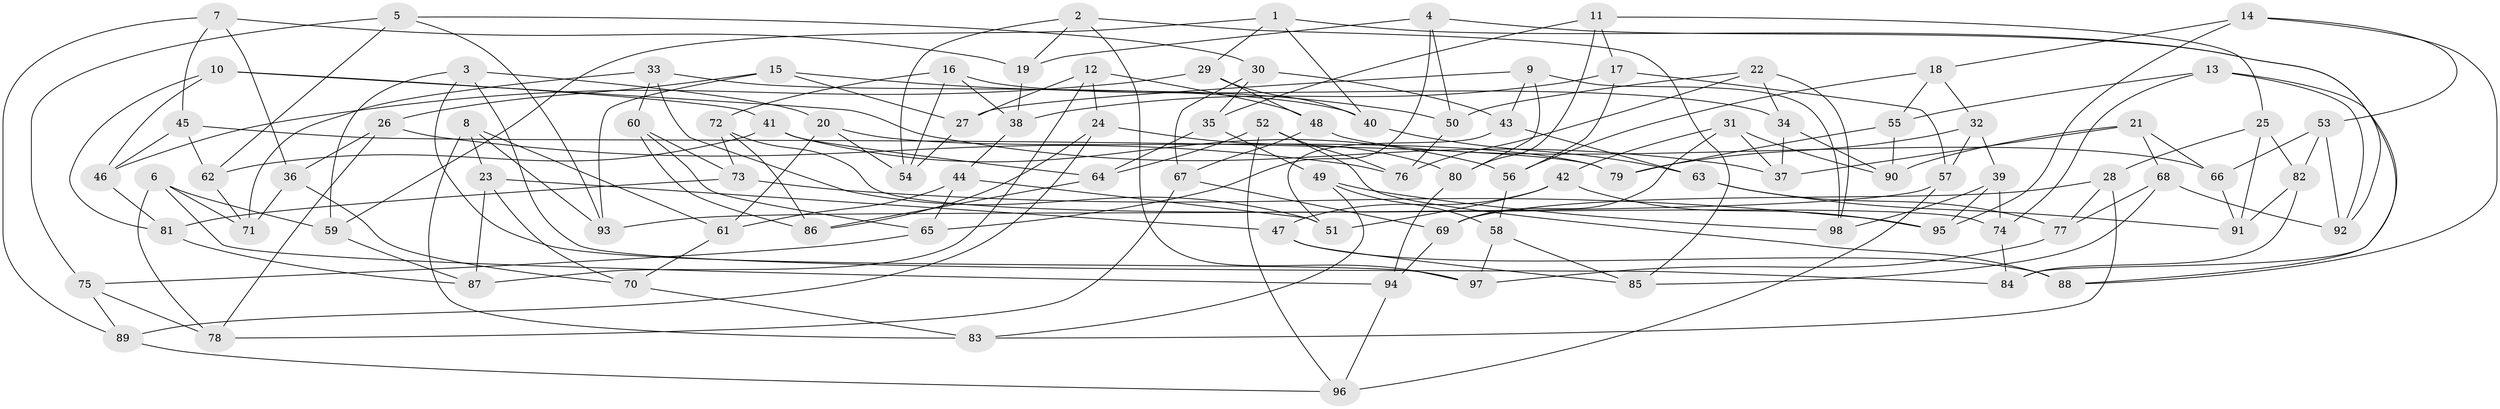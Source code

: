 // coarse degree distribution, {6: 0.5573770491803278, 5: 0.04918032786885246, 4: 0.3770491803278688, 3: 0.01639344262295082}
// Generated by graph-tools (version 1.1) at 2025/24/03/03/25 07:24:26]
// undirected, 98 vertices, 196 edges
graph export_dot {
graph [start="1"]
  node [color=gray90,style=filled];
  1;
  2;
  3;
  4;
  5;
  6;
  7;
  8;
  9;
  10;
  11;
  12;
  13;
  14;
  15;
  16;
  17;
  18;
  19;
  20;
  21;
  22;
  23;
  24;
  25;
  26;
  27;
  28;
  29;
  30;
  31;
  32;
  33;
  34;
  35;
  36;
  37;
  38;
  39;
  40;
  41;
  42;
  43;
  44;
  45;
  46;
  47;
  48;
  49;
  50;
  51;
  52;
  53;
  54;
  55;
  56;
  57;
  58;
  59;
  60;
  61;
  62;
  63;
  64;
  65;
  66;
  67;
  68;
  69;
  70;
  71;
  72;
  73;
  74;
  75;
  76;
  77;
  78;
  79;
  80;
  81;
  82;
  83;
  84;
  85;
  86;
  87;
  88;
  89;
  90;
  91;
  92;
  93;
  94;
  95;
  96;
  97;
  98;
  1 -- 84;
  1 -- 29;
  1 -- 40;
  1 -- 59;
  2 -- 97;
  2 -- 54;
  2 -- 85;
  2 -- 19;
  3 -- 97;
  3 -- 20;
  3 -- 59;
  3 -- 84;
  4 -- 92;
  4 -- 50;
  4 -- 19;
  4 -- 65;
  5 -- 75;
  5 -- 62;
  5 -- 93;
  5 -- 30;
  6 -- 78;
  6 -- 94;
  6 -- 71;
  6 -- 59;
  7 -- 36;
  7 -- 45;
  7 -- 19;
  7 -- 89;
  8 -- 23;
  8 -- 61;
  8 -- 93;
  8 -- 83;
  9 -- 43;
  9 -- 27;
  9 -- 80;
  9 -- 98;
  10 -- 81;
  10 -- 46;
  10 -- 37;
  10 -- 41;
  11 -- 17;
  11 -- 25;
  11 -- 35;
  11 -- 80;
  12 -- 48;
  12 -- 24;
  12 -- 27;
  12 -- 87;
  13 -- 92;
  13 -- 74;
  13 -- 88;
  13 -- 55;
  14 -- 53;
  14 -- 95;
  14 -- 18;
  14 -- 88;
  15 -- 50;
  15 -- 27;
  15 -- 26;
  15 -- 93;
  16 -- 72;
  16 -- 34;
  16 -- 38;
  16 -- 54;
  17 -- 56;
  17 -- 57;
  17 -- 38;
  18 -- 56;
  18 -- 55;
  18 -- 32;
  19 -- 38;
  20 -- 61;
  20 -- 79;
  20 -- 54;
  21 -- 90;
  21 -- 66;
  21 -- 37;
  21 -- 68;
  22 -- 34;
  22 -- 50;
  22 -- 76;
  22 -- 98;
  23 -- 87;
  23 -- 70;
  23 -- 47;
  24 -- 86;
  24 -- 80;
  24 -- 89;
  25 -- 91;
  25 -- 28;
  25 -- 82;
  26 -- 78;
  26 -- 76;
  26 -- 36;
  27 -- 54;
  28 -- 69;
  28 -- 83;
  28 -- 77;
  29 -- 46;
  29 -- 40;
  29 -- 48;
  30 -- 43;
  30 -- 67;
  30 -- 35;
  31 -- 42;
  31 -- 90;
  31 -- 69;
  31 -- 37;
  32 -- 39;
  32 -- 57;
  32 -- 79;
  33 -- 60;
  33 -- 51;
  33 -- 71;
  33 -- 40;
  34 -- 37;
  34 -- 90;
  35 -- 49;
  35 -- 64;
  36 -- 70;
  36 -- 71;
  38 -- 44;
  39 -- 74;
  39 -- 98;
  39 -- 95;
  40 -- 63;
  41 -- 62;
  41 -- 56;
  41 -- 64;
  42 -- 47;
  42 -- 51;
  42 -- 95;
  43 -- 63;
  43 -- 51;
  44 -- 51;
  44 -- 65;
  44 -- 61;
  45 -- 62;
  45 -- 79;
  45 -- 46;
  46 -- 81;
  47 -- 85;
  47 -- 88;
  48 -- 66;
  48 -- 67;
  49 -- 98;
  49 -- 58;
  49 -- 83;
  50 -- 76;
  52 -- 76;
  52 -- 88;
  52 -- 96;
  52 -- 64;
  53 -- 92;
  53 -- 82;
  53 -- 66;
  55 -- 79;
  55 -- 90;
  56 -- 58;
  57 -- 96;
  57 -- 93;
  58 -- 97;
  58 -- 85;
  59 -- 87;
  60 -- 65;
  60 -- 86;
  60 -- 73;
  61 -- 70;
  62 -- 71;
  63 -- 77;
  63 -- 91;
  64 -- 86;
  65 -- 75;
  66 -- 91;
  67 -- 69;
  67 -- 78;
  68 -- 77;
  68 -- 92;
  68 -- 85;
  69 -- 94;
  70 -- 83;
  72 -- 74;
  72 -- 86;
  72 -- 73;
  73 -- 81;
  73 -- 95;
  74 -- 84;
  75 -- 89;
  75 -- 78;
  77 -- 97;
  80 -- 94;
  81 -- 87;
  82 -- 91;
  82 -- 84;
  89 -- 96;
  94 -- 96;
}
